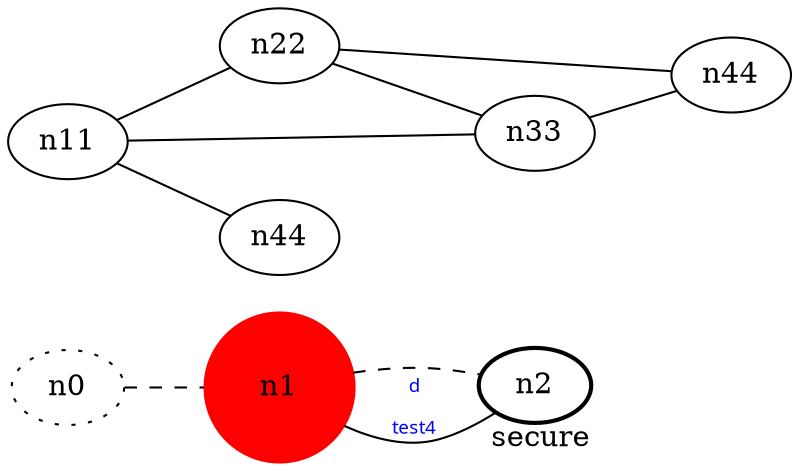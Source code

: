 graph test4 {
	rankdir=LR;
	fontcolor=blue; /* c0; c1; c0 -= c1 */
	n0 [style=dotted, fillcolor="#123456"]; // c2; c3; c2 -- c3
	n1 [height=1, width=1, color=red, style=filled];
	n2 [style=bold, xlabel="secure"];
	n0 -- n1 -- n2[style=dashed];
	n1 -- n2 [fontname="comic sans", label="d\n\l\G", fontcolor=blue, fontsize=9];
	n11 -- n22;
	n11 -- n33;
	n11 -- n44󠁐;
	n22 -- n33;
	n22 -- n44;
	n33 -- n44;
}
